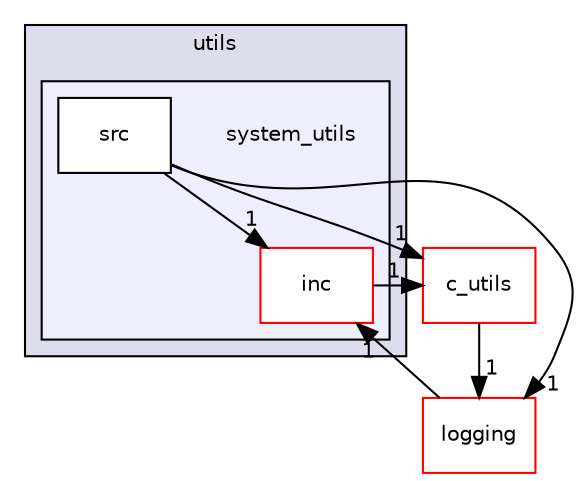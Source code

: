 digraph "src/utils/system_utils" {
  compound=true
  node [ fontsize="10", fontname="Helvetica"];
  edge [ labelfontsize="10", labelfontname="Helvetica"];
  subgraph clusterdir_313caf1132e152dd9b58bea13a4052ca {
    graph [ bgcolor="#ddddee", pencolor="black", label="utils" fontname="Helvetica", fontsize="10", URL="dir_313caf1132e152dd9b58bea13a4052ca.html"]
  subgraph clusterdir_372fcbdb96f241679cb7c92fe5991342 {
    graph [ bgcolor="#eeeeff", pencolor="black", label="" URL="dir_372fcbdb96f241679cb7c92fe5991342.html"];
    dir_372fcbdb96f241679cb7c92fe5991342 [shape=plaintext label="system_utils"];
    dir_7f6940e8ce446c5e534ef47d0055b48d [shape=box label="inc" color="red" fillcolor="white" style="filled" URL="dir_7f6940e8ce446c5e534ef47d0055b48d.html"];
    dir_9721db8a976d1faac030a8e3f9a2ba5c [shape=box label="src" color="black" fillcolor="white" style="filled" URL="dir_9721db8a976d1faac030a8e3f9a2ba5c.html"];
  }
  }
  dir_defa76d82d084e8131791c5f3e6d181e [shape=box label="c_utils" fillcolor="white" style="filled" color="red" URL="dir_defa76d82d084e8131791c5f3e6d181e.html"];
  dir_b3320b59a4aa4a7431bc8488b87009bf [shape=box label="logging" fillcolor="white" style="filled" color="red" URL="dir_b3320b59a4aa4a7431bc8488b87009bf.html"];
  dir_7f6940e8ce446c5e534ef47d0055b48d->dir_defa76d82d084e8131791c5f3e6d181e [headlabel="1", labeldistance=1.5 headhref="dir_000230_000155.html"];
  dir_defa76d82d084e8131791c5f3e6d181e->dir_b3320b59a4aa4a7431bc8488b87009bf [headlabel="1", labeldistance=1.5 headhref="dir_000155_000143.html"];
  dir_9721db8a976d1faac030a8e3f9a2ba5c->dir_7f6940e8ce446c5e534ef47d0055b48d [headlabel="1", labeldistance=1.5 headhref="dir_000232_000230.html"];
  dir_9721db8a976d1faac030a8e3f9a2ba5c->dir_defa76d82d084e8131791c5f3e6d181e [headlabel="1", labeldistance=1.5 headhref="dir_000232_000155.html"];
  dir_9721db8a976d1faac030a8e3f9a2ba5c->dir_b3320b59a4aa4a7431bc8488b87009bf [headlabel="1", labeldistance=1.5 headhref="dir_000232_000143.html"];
  dir_b3320b59a4aa4a7431bc8488b87009bf->dir_7f6940e8ce446c5e534ef47d0055b48d [headlabel="1", labeldistance=1.5 headhref="dir_000143_000230.html"];
}
